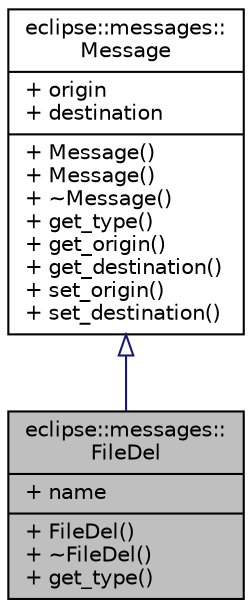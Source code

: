digraph "eclipse::messages::FileDel"
{
  edge [fontname="Helvetica",fontsize="10",labelfontname="Helvetica",labelfontsize="10"];
  node [fontname="Helvetica",fontsize="10",shape=record];
  Node1 [label="{eclipse::messages::\lFileDel\n|+ name\l|+ FileDel()\l+ ~FileDel()\l+ get_type()\l}",height=0.2,width=0.4,color="black", fillcolor="grey75", style="filled" fontcolor="black"];
  Node2 -> Node1 [dir="back",color="midnightblue",fontsize="10",style="solid",arrowtail="onormal",fontname="Helvetica"];
  Node2 [label="{eclipse::messages::\lMessage\n|+ origin\l+ destination\l|+ Message()\l+ Message()\l+ ~Message()\l+ get_type()\l+ get_origin()\l+ get_destination()\l+ set_origin()\l+ set_destination()\l}",height=0.2,width=0.4,color="black", fillcolor="white", style="filled",URL="$structeclipse_1_1messages_1_1Message.html"];
}
